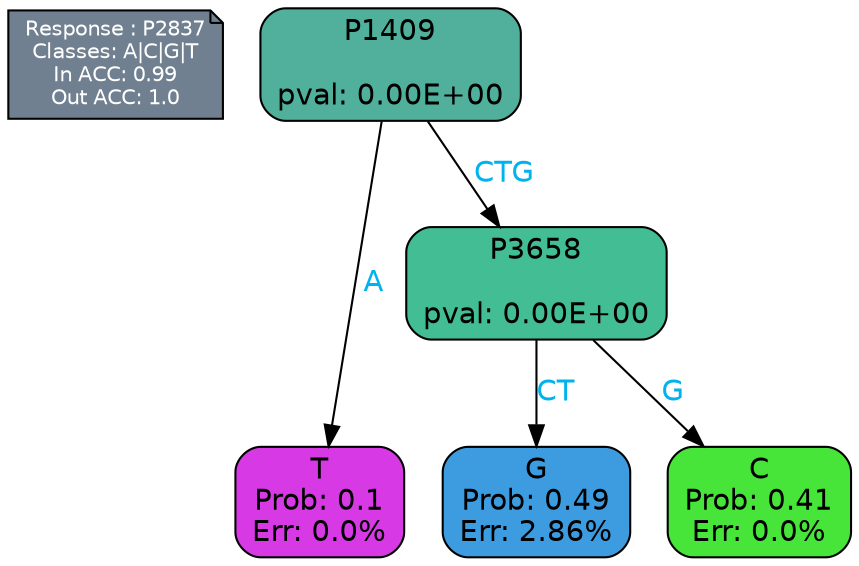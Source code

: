 digraph Tree {
node [shape=box, style="filled, rounded", color="black", fontname=helvetica] ;
graph [ranksep=equally, splines=polylines, bgcolor=transparent, dpi=600] ;
edge [fontname=helvetica] ;
LEGEND [label="Response : P2837
Classes: A|C|G|T
In ACC: 0.99
Out ACC: 1.0
",shape=note,align=left,style=filled,fillcolor="slategray",fontcolor="white",fontsize=10];1 [label="P1409

pval: 0.00E+00", fillcolor="#50b09c"] ;
2 [label="T
Prob: 0.1
Err: 0.0%", fillcolor="#d739e5"] ;
3 [label="P3658

pval: 0.00E+00", fillcolor="#42bd94"] ;
4 [label="G
Prob: 0.49
Err: 2.86%", fillcolor="#3d9ce0"] ;
5 [label="C
Prob: 0.41
Err: 0.0%", fillcolor="#47e539"] ;
1 -> 2 [label="A",fontcolor=deepskyblue2] ;
1 -> 3 [label="CTG",fontcolor=deepskyblue2] ;
3 -> 4 [label="CT",fontcolor=deepskyblue2] ;
3 -> 5 [label="G",fontcolor=deepskyblue2] ;
{rank = same; 2;4;5;}{rank = same; LEGEND;1;}}